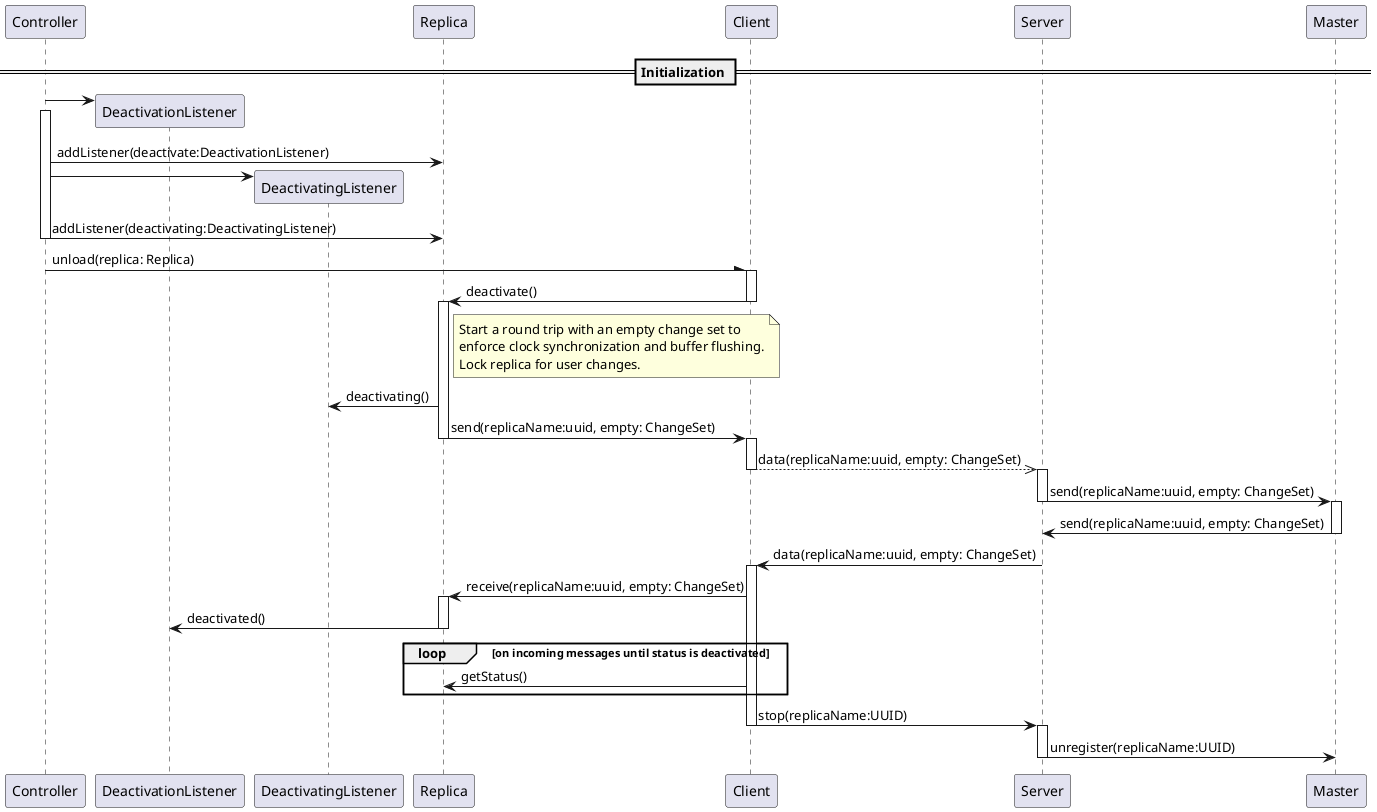 @startuml
participant Controller
participant DeactivationListener
participant DeactivatingListener
participant Replica
participant Client
participant Server
participant Master

== Initialization ==

Create DeactivationListener
Controller -> DeactivationListener
activate Controller

Controller -> Replica: addListener(deactivate:DeactivationListener)


Create DeactivatingListener
Controller -> DeactivatingListener

Controller -> Replica: addListener(deactivating:DeactivatingListener)
deactivate Controller

Controller -\ Client: unload(replica: Replica)
activate Client

Replica <- Client: deactivate()
deactivate Client
activate Replica

note right of Replica
Start a round trip with an empty change set to
enforce clock synchronization and buffer flushing.
Lock replica for user changes.
end note

DeactivatingListener <- Replica: deactivating()

Replica -> Client: send(replicaName:uuid, empty: ChangeSet)
deactivate Replica
activate Client

Client -->> Server: data(replicaName:uuid, empty: ChangeSet)
deactivate Client
activate Server

Server -> Master: send(replicaName:uuid, empty: ChangeSet)
deactivate Server
activate Master

Server <- Master: send(replicaName:uuid, empty: ChangeSet)
deactivate Master

Client <- Server: data(replicaName:uuid, empty: ChangeSet)
activate Client

Replica <- Client: receive(replicaName:uuid, empty: ChangeSet)
activate Replica

DeactivationListener <- Replica: deactivated()
deactivate Replica

loop on incoming messages until status is deactivated
    Replica <- Client: getStatus()

end
Client -> Server : stop(replicaName:UUID)
deactivate Client
activate Server

Server -> Master : unregister(replicaName:UUID)
deactivate Server

@enduml